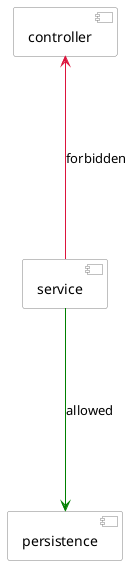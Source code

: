 @startuml

skinparam componentStyle uml2
skinparam component {
BorderColor #grey
BackgroundColor #white
}

[service] --[#green]down-->  [persistence]:allowed
[service] --[#crimson]up--> [controller]:forbidden


@enduml